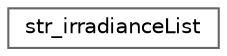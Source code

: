 digraph "Gráfico de jerarquía de clases"
{
 // LATEX_PDF_SIZE
  bgcolor="transparent";
  edge [fontname=Helvetica,fontsize=10,labelfontname=Helvetica,labelfontsize=10];
  node [fontname=Helvetica,fontsize=10,shape=box,height=0.2,width=0.4];
  rankdir="LR";
  Node0 [id="Node000000",label="str_irradianceList",height=0.2,width=0.4,color="grey40", fillcolor="white", style="filled",URL="$d2/d05/structstr__irradiance_list.html",tooltip=" "];
}

